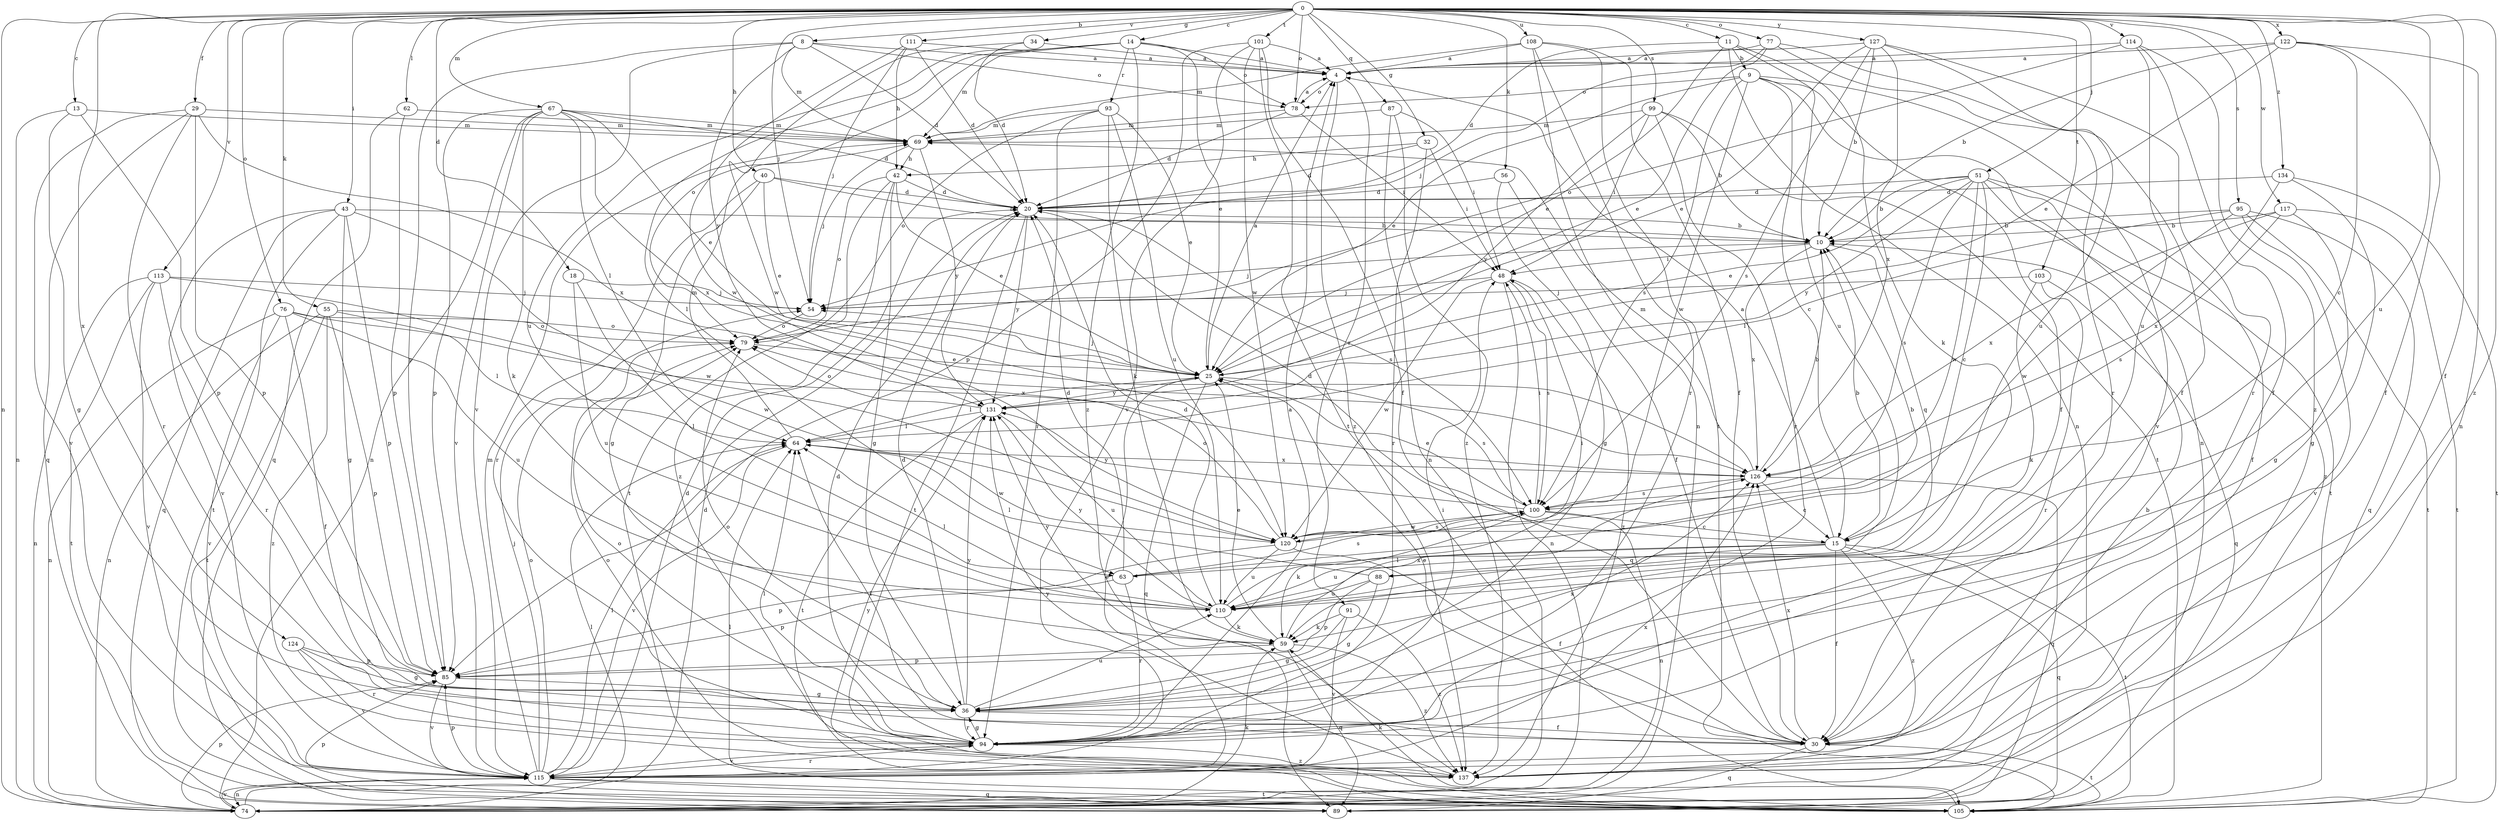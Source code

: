 strict digraph  {
0;
4;
8;
9;
10;
11;
13;
14;
15;
18;
20;
25;
29;
30;
32;
34;
36;
40;
42;
43;
48;
51;
54;
55;
56;
59;
62;
63;
64;
67;
69;
74;
76;
77;
78;
79;
85;
87;
88;
89;
91;
93;
94;
95;
99;
100;
101;
103;
105;
108;
110;
111;
113;
114;
115;
117;
120;
122;
124;
126;
127;
131;
134;
137;
0 -> 8  [label=b];
0 -> 11  [label=c];
0 -> 13  [label=c];
0 -> 14  [label=c];
0 -> 18  [label=d];
0 -> 29  [label=f];
0 -> 30  [label=f];
0 -> 32  [label=g];
0 -> 34  [label=g];
0 -> 40  [label=h];
0 -> 43  [label=i];
0 -> 51  [label=j];
0 -> 54  [label=j];
0 -> 55  [label=k];
0 -> 56  [label=k];
0 -> 62  [label=l];
0 -> 67  [label=m];
0 -> 74  [label=n];
0 -> 76  [label=o];
0 -> 77  [label=o];
0 -> 78  [label=o];
0 -> 87  [label=q];
0 -> 95  [label=s];
0 -> 99  [label=s];
0 -> 101  [label=t];
0 -> 103  [label=t];
0 -> 108  [label=u];
0 -> 110  [label=u];
0 -> 111  [label=v];
0 -> 113  [label=v];
0 -> 114  [label=v];
0 -> 117  [label=w];
0 -> 122  [label=x];
0 -> 124  [label=x];
0 -> 127  [label=y];
0 -> 134  [label=z];
0 -> 137  [label=z];
4 -> 78  [label=o];
4 -> 91  [label=r];
4 -> 137  [label=z];
8 -> 4  [label=a];
8 -> 20  [label=d];
8 -> 69  [label=m];
8 -> 78  [label=o];
8 -> 85  [label=p];
8 -> 115  [label=v];
8 -> 131  [label=y];
9 -> 15  [label=c];
9 -> 25  [label=e];
9 -> 30  [label=f];
9 -> 74  [label=n];
9 -> 78  [label=o];
9 -> 100  [label=s];
9 -> 115  [label=v];
9 -> 120  [label=w];
10 -> 48  [label=i];
10 -> 54  [label=j];
10 -> 88  [label=q];
10 -> 126  [label=x];
11 -> 9  [label=b];
11 -> 20  [label=d];
11 -> 25  [label=e];
11 -> 59  [label=k];
11 -> 74  [label=n];
11 -> 110  [label=u];
13 -> 36  [label=g];
13 -> 69  [label=m];
13 -> 74  [label=n];
13 -> 85  [label=p];
14 -> 4  [label=a];
14 -> 25  [label=e];
14 -> 63  [label=l];
14 -> 69  [label=m];
14 -> 78  [label=o];
14 -> 79  [label=o];
14 -> 93  [label=r];
14 -> 110  [label=u];
14 -> 137  [label=z];
15 -> 4  [label=a];
15 -> 10  [label=b];
15 -> 20  [label=d];
15 -> 30  [label=f];
15 -> 63  [label=l];
15 -> 88  [label=q];
15 -> 89  [label=q];
15 -> 105  [label=t];
15 -> 110  [label=u];
15 -> 137  [label=z];
18 -> 54  [label=j];
18 -> 63  [label=l];
18 -> 110  [label=u];
20 -> 10  [label=b];
20 -> 100  [label=s];
20 -> 105  [label=t];
20 -> 131  [label=y];
25 -> 4  [label=a];
25 -> 54  [label=j];
25 -> 64  [label=l];
25 -> 89  [label=q];
25 -> 100  [label=s];
25 -> 131  [label=y];
29 -> 69  [label=m];
29 -> 85  [label=p];
29 -> 89  [label=q];
29 -> 94  [label=r];
29 -> 115  [label=v];
29 -> 126  [label=x];
30 -> 25  [label=e];
30 -> 64  [label=l];
30 -> 89  [label=q];
30 -> 105  [label=t];
30 -> 126  [label=x];
32 -> 20  [label=d];
32 -> 42  [label=h];
32 -> 48  [label=i];
32 -> 94  [label=r];
34 -> 4  [label=a];
34 -> 20  [label=d];
34 -> 120  [label=w];
36 -> 20  [label=d];
36 -> 30  [label=f];
36 -> 79  [label=o];
36 -> 94  [label=r];
36 -> 110  [label=u];
36 -> 126  [label=x];
36 -> 131  [label=y];
40 -> 10  [label=b];
40 -> 20  [label=d];
40 -> 25  [label=e];
40 -> 36  [label=g];
40 -> 94  [label=r];
42 -> 20  [label=d];
42 -> 25  [label=e];
42 -> 36  [label=g];
42 -> 79  [label=o];
42 -> 105  [label=t];
42 -> 137  [label=z];
43 -> 10  [label=b];
43 -> 36  [label=g];
43 -> 85  [label=p];
43 -> 89  [label=q];
43 -> 105  [label=t];
43 -> 115  [label=v];
43 -> 120  [label=w];
48 -> 54  [label=j];
48 -> 74  [label=n];
48 -> 100  [label=s];
48 -> 120  [label=w];
48 -> 137  [label=z];
51 -> 10  [label=b];
51 -> 15  [label=c];
51 -> 20  [label=d];
51 -> 25  [label=e];
51 -> 30  [label=f];
51 -> 100  [label=s];
51 -> 105  [label=t];
51 -> 120  [label=w];
51 -> 131  [label=y];
51 -> 137  [label=z];
54 -> 79  [label=o];
55 -> 64  [label=l];
55 -> 74  [label=n];
55 -> 79  [label=o];
55 -> 85  [label=p];
55 -> 105  [label=t];
55 -> 137  [label=z];
56 -> 20  [label=d];
56 -> 30  [label=f];
56 -> 36  [label=g];
59 -> 25  [label=e];
59 -> 85  [label=p];
59 -> 89  [label=q];
59 -> 126  [label=x];
59 -> 131  [label=y];
59 -> 137  [label=z];
62 -> 69  [label=m];
62 -> 85  [label=p];
62 -> 89  [label=q];
63 -> 10  [label=b];
63 -> 20  [label=d];
63 -> 85  [label=p];
63 -> 94  [label=r];
63 -> 100  [label=s];
64 -> 69  [label=m];
64 -> 115  [label=v];
64 -> 120  [label=w];
64 -> 126  [label=x];
67 -> 20  [label=d];
67 -> 25  [label=e];
67 -> 59  [label=k];
67 -> 64  [label=l];
67 -> 69  [label=m];
67 -> 74  [label=n];
67 -> 85  [label=p];
67 -> 115  [label=v];
67 -> 126  [label=x];
69 -> 42  [label=h];
69 -> 54  [label=j];
69 -> 131  [label=y];
74 -> 20  [label=d];
74 -> 59  [label=k];
74 -> 64  [label=l];
74 -> 85  [label=p];
74 -> 115  [label=v];
76 -> 30  [label=f];
76 -> 74  [label=n];
76 -> 79  [label=o];
76 -> 110  [label=u];
76 -> 115  [label=v];
76 -> 126  [label=x];
77 -> 4  [label=a];
77 -> 25  [label=e];
77 -> 30  [label=f];
77 -> 54  [label=j];
77 -> 94  [label=r];
78 -> 4  [label=a];
78 -> 20  [label=d];
78 -> 48  [label=i];
78 -> 69  [label=m];
79 -> 25  [label=e];
85 -> 36  [label=g];
85 -> 115  [label=v];
87 -> 48  [label=i];
87 -> 69  [label=m];
87 -> 74  [label=n];
87 -> 137  [label=z];
88 -> 36  [label=g];
88 -> 64  [label=l];
88 -> 85  [label=p];
88 -> 110  [label=u];
89 -> 85  [label=p];
91 -> 36  [label=g];
91 -> 59  [label=k];
91 -> 115  [label=v];
91 -> 137  [label=z];
93 -> 25  [label=e];
93 -> 59  [label=k];
93 -> 69  [label=m];
93 -> 79  [label=o];
93 -> 94  [label=r];
93 -> 110  [label=u];
94 -> 4  [label=a];
94 -> 20  [label=d];
94 -> 36  [label=g];
94 -> 48  [label=i];
94 -> 64  [label=l];
94 -> 79  [label=o];
94 -> 115  [label=v];
94 -> 137  [label=z];
95 -> 10  [label=b];
95 -> 64  [label=l];
95 -> 89  [label=q];
95 -> 105  [label=t];
95 -> 115  [label=v];
95 -> 120  [label=w];
99 -> 10  [label=b];
99 -> 48  [label=i];
99 -> 69  [label=m];
99 -> 94  [label=r];
99 -> 105  [label=t];
99 -> 131  [label=y];
100 -> 15  [label=c];
100 -> 25  [label=e];
100 -> 48  [label=i];
100 -> 59  [label=k];
100 -> 74  [label=n];
100 -> 120  [label=w];
100 -> 131  [label=y];
101 -> 4  [label=a];
101 -> 30  [label=f];
101 -> 85  [label=p];
101 -> 105  [label=t];
101 -> 115  [label=v];
101 -> 120  [label=w];
103 -> 54  [label=j];
103 -> 59  [label=k];
103 -> 89  [label=q];
103 -> 94  [label=r];
105 -> 59  [label=k];
105 -> 64  [label=l];
105 -> 131  [label=y];
108 -> 4  [label=a];
108 -> 30  [label=f];
108 -> 69  [label=m];
108 -> 74  [label=n];
108 -> 94  [label=r];
108 -> 105  [label=t];
110 -> 20  [label=d];
110 -> 48  [label=i];
110 -> 59  [label=k];
110 -> 64  [label=l];
110 -> 131  [label=y];
111 -> 4  [label=a];
111 -> 20  [label=d];
111 -> 42  [label=h];
111 -> 54  [label=j];
111 -> 120  [label=w];
113 -> 54  [label=j];
113 -> 74  [label=n];
113 -> 94  [label=r];
113 -> 105  [label=t];
113 -> 115  [label=v];
113 -> 120  [label=w];
114 -> 4  [label=a];
114 -> 30  [label=f];
114 -> 79  [label=o];
114 -> 110  [label=u];
114 -> 137  [label=z];
115 -> 20  [label=d];
115 -> 25  [label=e];
115 -> 54  [label=j];
115 -> 64  [label=l];
115 -> 69  [label=m];
115 -> 74  [label=n];
115 -> 79  [label=o];
115 -> 85  [label=p];
115 -> 89  [label=q];
115 -> 94  [label=r];
115 -> 105  [label=t];
115 -> 126  [label=x];
117 -> 10  [label=b];
117 -> 36  [label=g];
117 -> 100  [label=s];
117 -> 105  [label=t];
117 -> 126  [label=x];
120 -> 30  [label=f];
120 -> 79  [label=o];
120 -> 85  [label=p];
120 -> 100  [label=s];
120 -> 110  [label=u];
122 -> 4  [label=a];
122 -> 10  [label=b];
122 -> 15  [label=c];
122 -> 25  [label=e];
122 -> 30  [label=f];
122 -> 74  [label=n];
124 -> 36  [label=g];
124 -> 85  [label=p];
124 -> 94  [label=r];
124 -> 115  [label=v];
126 -> 10  [label=b];
126 -> 15  [label=c];
126 -> 69  [label=m];
126 -> 89  [label=q];
126 -> 100  [label=s];
127 -> 4  [label=a];
127 -> 10  [label=b];
127 -> 25  [label=e];
127 -> 94  [label=r];
127 -> 100  [label=s];
127 -> 110  [label=u];
127 -> 126  [label=x];
131 -> 64  [label=l];
131 -> 79  [label=o];
131 -> 105  [label=t];
131 -> 110  [label=u];
134 -> 20  [label=d];
134 -> 36  [label=g];
134 -> 105  [label=t];
134 -> 126  [label=x];
137 -> 10  [label=b];
137 -> 79  [label=o];
137 -> 131  [label=y];
}
